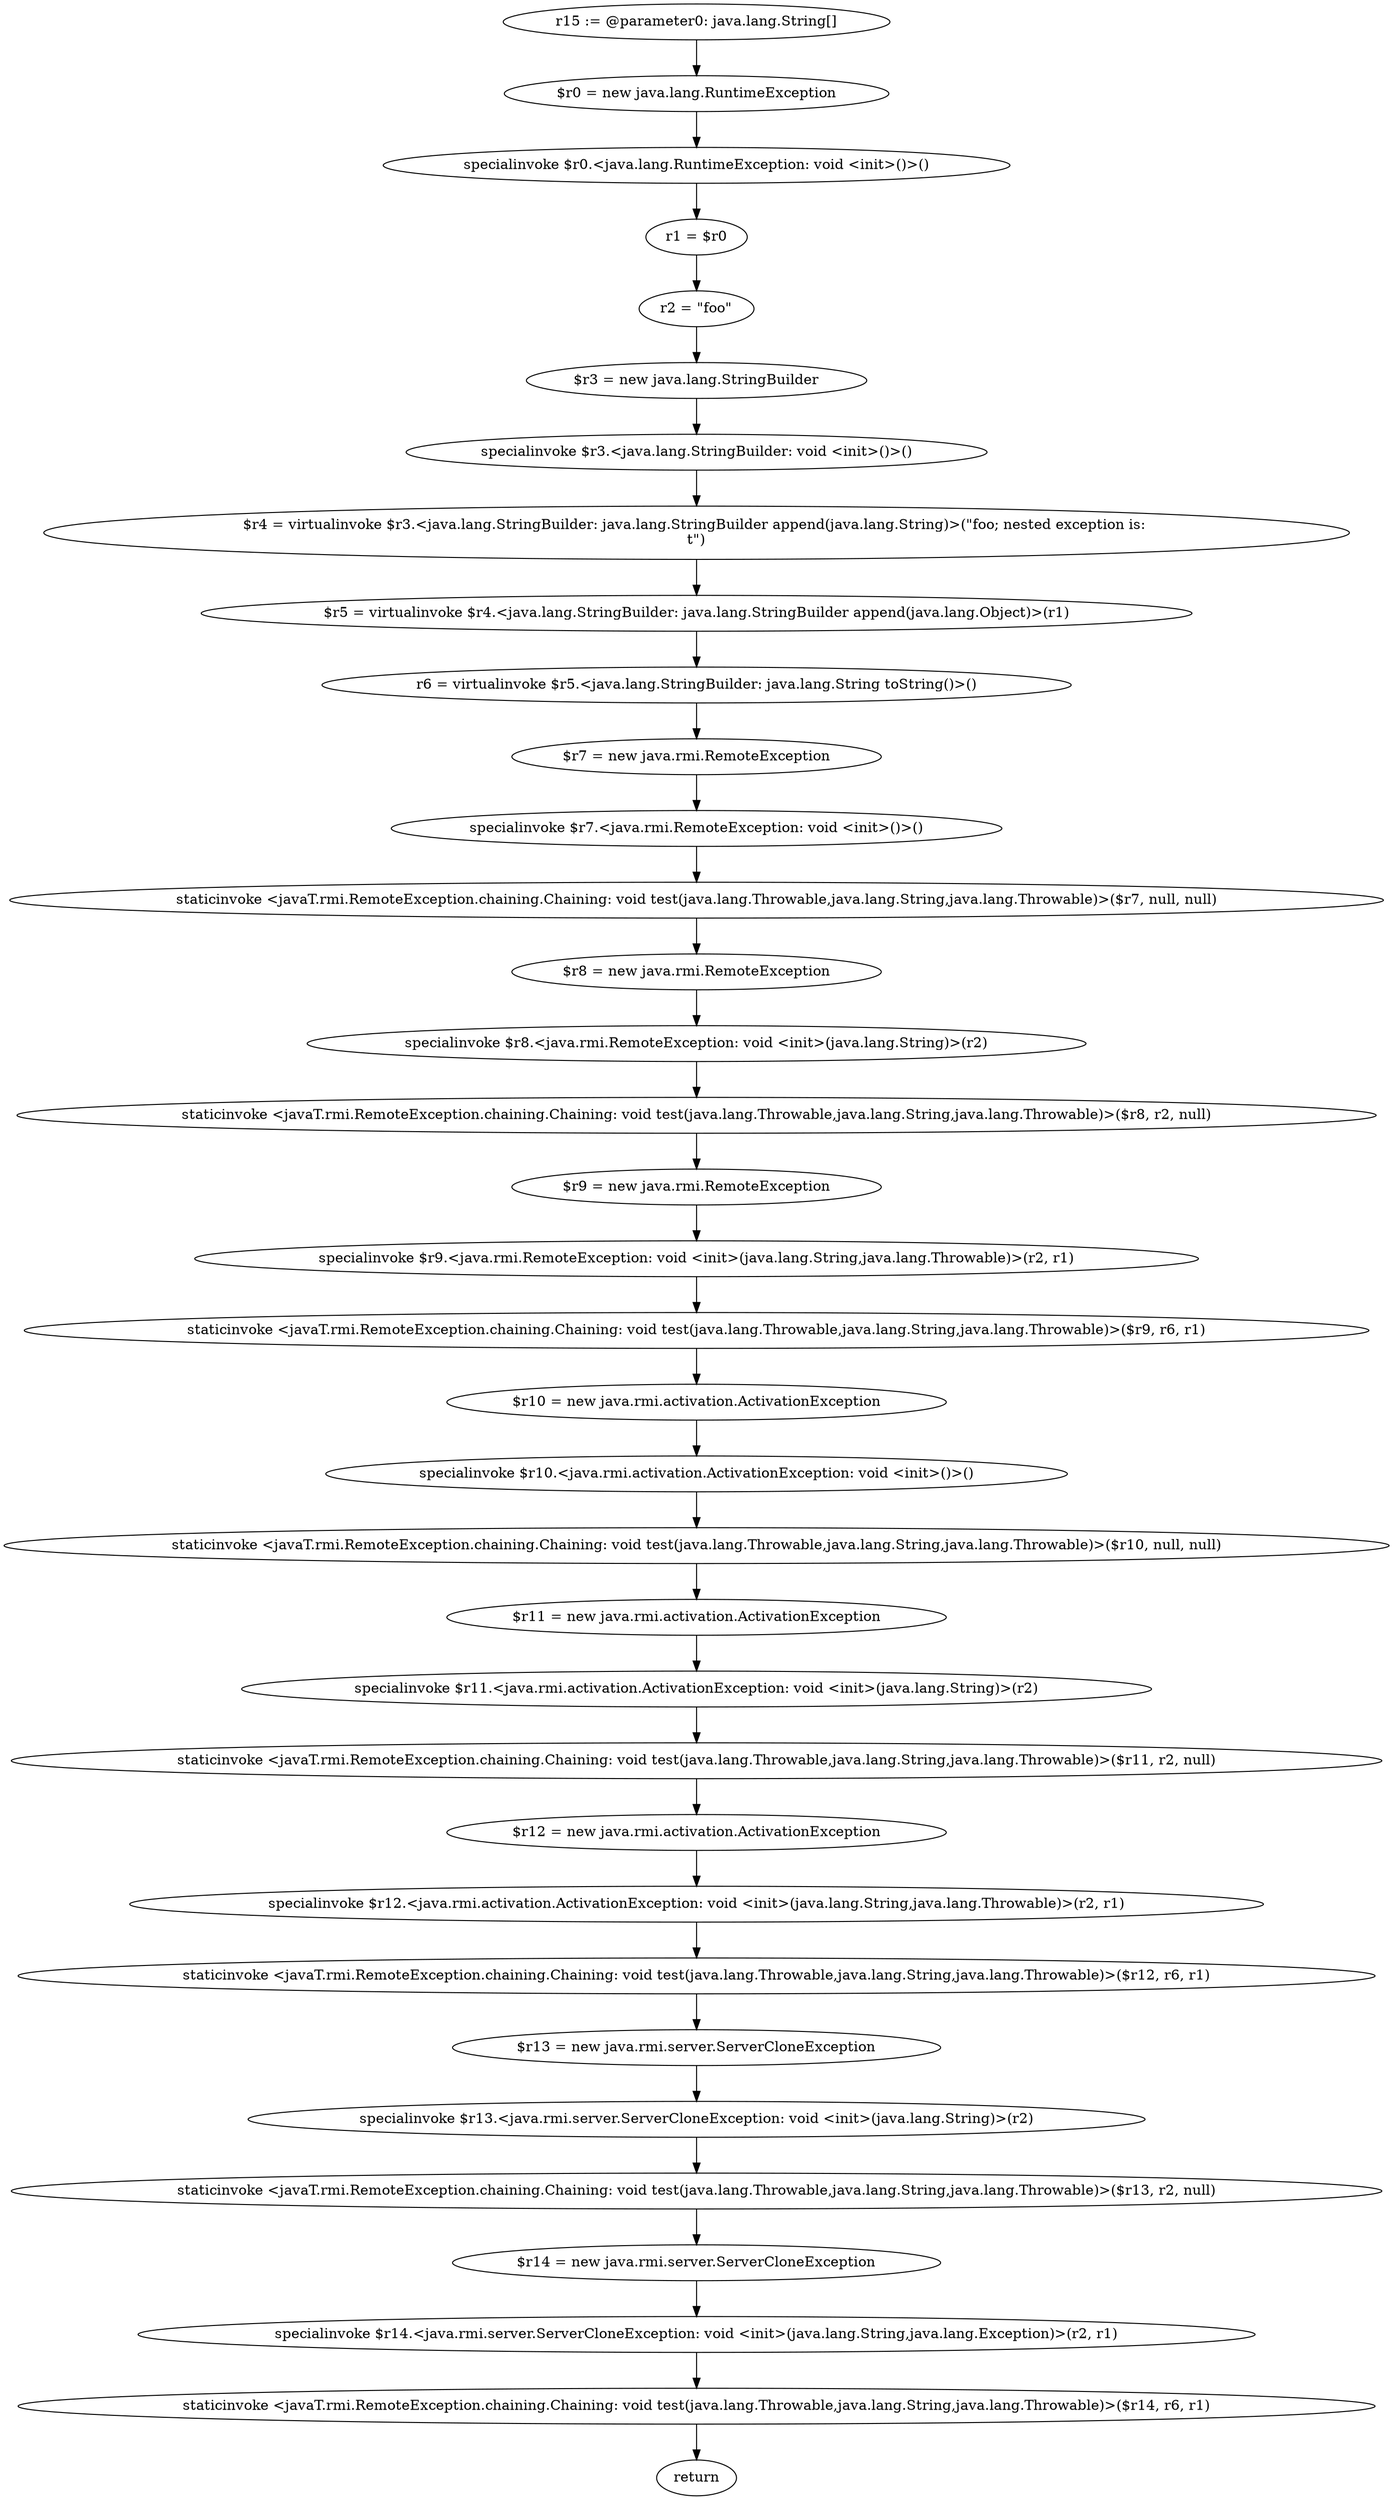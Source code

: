 digraph "unitGraph" {
    "r15 := @parameter0: java.lang.String[]"
    "$r0 = new java.lang.RuntimeException"
    "specialinvoke $r0.<java.lang.RuntimeException: void <init>()>()"
    "r1 = $r0"
    "r2 = \"foo\""
    "$r3 = new java.lang.StringBuilder"
    "specialinvoke $r3.<java.lang.StringBuilder: void <init>()>()"
    "$r4 = virtualinvoke $r3.<java.lang.StringBuilder: java.lang.StringBuilder append(java.lang.String)>(\"foo; nested exception is: \n\t\")"
    "$r5 = virtualinvoke $r4.<java.lang.StringBuilder: java.lang.StringBuilder append(java.lang.Object)>(r1)"
    "r6 = virtualinvoke $r5.<java.lang.StringBuilder: java.lang.String toString()>()"
    "$r7 = new java.rmi.RemoteException"
    "specialinvoke $r7.<java.rmi.RemoteException: void <init>()>()"
    "staticinvoke <javaT.rmi.RemoteException.chaining.Chaining: void test(java.lang.Throwable,java.lang.String,java.lang.Throwable)>($r7, null, null)"
    "$r8 = new java.rmi.RemoteException"
    "specialinvoke $r8.<java.rmi.RemoteException: void <init>(java.lang.String)>(r2)"
    "staticinvoke <javaT.rmi.RemoteException.chaining.Chaining: void test(java.lang.Throwable,java.lang.String,java.lang.Throwable)>($r8, r2, null)"
    "$r9 = new java.rmi.RemoteException"
    "specialinvoke $r9.<java.rmi.RemoteException: void <init>(java.lang.String,java.lang.Throwable)>(r2, r1)"
    "staticinvoke <javaT.rmi.RemoteException.chaining.Chaining: void test(java.lang.Throwable,java.lang.String,java.lang.Throwable)>($r9, r6, r1)"
    "$r10 = new java.rmi.activation.ActivationException"
    "specialinvoke $r10.<java.rmi.activation.ActivationException: void <init>()>()"
    "staticinvoke <javaT.rmi.RemoteException.chaining.Chaining: void test(java.lang.Throwable,java.lang.String,java.lang.Throwable)>($r10, null, null)"
    "$r11 = new java.rmi.activation.ActivationException"
    "specialinvoke $r11.<java.rmi.activation.ActivationException: void <init>(java.lang.String)>(r2)"
    "staticinvoke <javaT.rmi.RemoteException.chaining.Chaining: void test(java.lang.Throwable,java.lang.String,java.lang.Throwable)>($r11, r2, null)"
    "$r12 = new java.rmi.activation.ActivationException"
    "specialinvoke $r12.<java.rmi.activation.ActivationException: void <init>(java.lang.String,java.lang.Throwable)>(r2, r1)"
    "staticinvoke <javaT.rmi.RemoteException.chaining.Chaining: void test(java.lang.Throwable,java.lang.String,java.lang.Throwable)>($r12, r6, r1)"
    "$r13 = new java.rmi.server.ServerCloneException"
    "specialinvoke $r13.<java.rmi.server.ServerCloneException: void <init>(java.lang.String)>(r2)"
    "staticinvoke <javaT.rmi.RemoteException.chaining.Chaining: void test(java.lang.Throwable,java.lang.String,java.lang.Throwable)>($r13, r2, null)"
    "$r14 = new java.rmi.server.ServerCloneException"
    "specialinvoke $r14.<java.rmi.server.ServerCloneException: void <init>(java.lang.String,java.lang.Exception)>(r2, r1)"
    "staticinvoke <javaT.rmi.RemoteException.chaining.Chaining: void test(java.lang.Throwable,java.lang.String,java.lang.Throwable)>($r14, r6, r1)"
    "return"
    "r15 := @parameter0: java.lang.String[]"->"$r0 = new java.lang.RuntimeException";
    "$r0 = new java.lang.RuntimeException"->"specialinvoke $r0.<java.lang.RuntimeException: void <init>()>()";
    "specialinvoke $r0.<java.lang.RuntimeException: void <init>()>()"->"r1 = $r0";
    "r1 = $r0"->"r2 = \"foo\"";
    "r2 = \"foo\""->"$r3 = new java.lang.StringBuilder";
    "$r3 = new java.lang.StringBuilder"->"specialinvoke $r3.<java.lang.StringBuilder: void <init>()>()";
    "specialinvoke $r3.<java.lang.StringBuilder: void <init>()>()"->"$r4 = virtualinvoke $r3.<java.lang.StringBuilder: java.lang.StringBuilder append(java.lang.String)>(\"foo; nested exception is: \n\t\")";
    "$r4 = virtualinvoke $r3.<java.lang.StringBuilder: java.lang.StringBuilder append(java.lang.String)>(\"foo; nested exception is: \n\t\")"->"$r5 = virtualinvoke $r4.<java.lang.StringBuilder: java.lang.StringBuilder append(java.lang.Object)>(r1)";
    "$r5 = virtualinvoke $r4.<java.lang.StringBuilder: java.lang.StringBuilder append(java.lang.Object)>(r1)"->"r6 = virtualinvoke $r5.<java.lang.StringBuilder: java.lang.String toString()>()";
    "r6 = virtualinvoke $r5.<java.lang.StringBuilder: java.lang.String toString()>()"->"$r7 = new java.rmi.RemoteException";
    "$r7 = new java.rmi.RemoteException"->"specialinvoke $r7.<java.rmi.RemoteException: void <init>()>()";
    "specialinvoke $r7.<java.rmi.RemoteException: void <init>()>()"->"staticinvoke <javaT.rmi.RemoteException.chaining.Chaining: void test(java.lang.Throwable,java.lang.String,java.lang.Throwable)>($r7, null, null)";
    "staticinvoke <javaT.rmi.RemoteException.chaining.Chaining: void test(java.lang.Throwable,java.lang.String,java.lang.Throwable)>($r7, null, null)"->"$r8 = new java.rmi.RemoteException";
    "$r8 = new java.rmi.RemoteException"->"specialinvoke $r8.<java.rmi.RemoteException: void <init>(java.lang.String)>(r2)";
    "specialinvoke $r8.<java.rmi.RemoteException: void <init>(java.lang.String)>(r2)"->"staticinvoke <javaT.rmi.RemoteException.chaining.Chaining: void test(java.lang.Throwable,java.lang.String,java.lang.Throwable)>($r8, r2, null)";
    "staticinvoke <javaT.rmi.RemoteException.chaining.Chaining: void test(java.lang.Throwable,java.lang.String,java.lang.Throwable)>($r8, r2, null)"->"$r9 = new java.rmi.RemoteException";
    "$r9 = new java.rmi.RemoteException"->"specialinvoke $r9.<java.rmi.RemoteException: void <init>(java.lang.String,java.lang.Throwable)>(r2, r1)";
    "specialinvoke $r9.<java.rmi.RemoteException: void <init>(java.lang.String,java.lang.Throwable)>(r2, r1)"->"staticinvoke <javaT.rmi.RemoteException.chaining.Chaining: void test(java.lang.Throwable,java.lang.String,java.lang.Throwable)>($r9, r6, r1)";
    "staticinvoke <javaT.rmi.RemoteException.chaining.Chaining: void test(java.lang.Throwable,java.lang.String,java.lang.Throwable)>($r9, r6, r1)"->"$r10 = new java.rmi.activation.ActivationException";
    "$r10 = new java.rmi.activation.ActivationException"->"specialinvoke $r10.<java.rmi.activation.ActivationException: void <init>()>()";
    "specialinvoke $r10.<java.rmi.activation.ActivationException: void <init>()>()"->"staticinvoke <javaT.rmi.RemoteException.chaining.Chaining: void test(java.lang.Throwable,java.lang.String,java.lang.Throwable)>($r10, null, null)";
    "staticinvoke <javaT.rmi.RemoteException.chaining.Chaining: void test(java.lang.Throwable,java.lang.String,java.lang.Throwable)>($r10, null, null)"->"$r11 = new java.rmi.activation.ActivationException";
    "$r11 = new java.rmi.activation.ActivationException"->"specialinvoke $r11.<java.rmi.activation.ActivationException: void <init>(java.lang.String)>(r2)";
    "specialinvoke $r11.<java.rmi.activation.ActivationException: void <init>(java.lang.String)>(r2)"->"staticinvoke <javaT.rmi.RemoteException.chaining.Chaining: void test(java.lang.Throwable,java.lang.String,java.lang.Throwable)>($r11, r2, null)";
    "staticinvoke <javaT.rmi.RemoteException.chaining.Chaining: void test(java.lang.Throwable,java.lang.String,java.lang.Throwable)>($r11, r2, null)"->"$r12 = new java.rmi.activation.ActivationException";
    "$r12 = new java.rmi.activation.ActivationException"->"specialinvoke $r12.<java.rmi.activation.ActivationException: void <init>(java.lang.String,java.lang.Throwable)>(r2, r1)";
    "specialinvoke $r12.<java.rmi.activation.ActivationException: void <init>(java.lang.String,java.lang.Throwable)>(r2, r1)"->"staticinvoke <javaT.rmi.RemoteException.chaining.Chaining: void test(java.lang.Throwable,java.lang.String,java.lang.Throwable)>($r12, r6, r1)";
    "staticinvoke <javaT.rmi.RemoteException.chaining.Chaining: void test(java.lang.Throwable,java.lang.String,java.lang.Throwable)>($r12, r6, r1)"->"$r13 = new java.rmi.server.ServerCloneException";
    "$r13 = new java.rmi.server.ServerCloneException"->"specialinvoke $r13.<java.rmi.server.ServerCloneException: void <init>(java.lang.String)>(r2)";
    "specialinvoke $r13.<java.rmi.server.ServerCloneException: void <init>(java.lang.String)>(r2)"->"staticinvoke <javaT.rmi.RemoteException.chaining.Chaining: void test(java.lang.Throwable,java.lang.String,java.lang.Throwable)>($r13, r2, null)";
    "staticinvoke <javaT.rmi.RemoteException.chaining.Chaining: void test(java.lang.Throwable,java.lang.String,java.lang.Throwable)>($r13, r2, null)"->"$r14 = new java.rmi.server.ServerCloneException";
    "$r14 = new java.rmi.server.ServerCloneException"->"specialinvoke $r14.<java.rmi.server.ServerCloneException: void <init>(java.lang.String,java.lang.Exception)>(r2, r1)";
    "specialinvoke $r14.<java.rmi.server.ServerCloneException: void <init>(java.lang.String,java.lang.Exception)>(r2, r1)"->"staticinvoke <javaT.rmi.RemoteException.chaining.Chaining: void test(java.lang.Throwable,java.lang.String,java.lang.Throwable)>($r14, r6, r1)";
    "staticinvoke <javaT.rmi.RemoteException.chaining.Chaining: void test(java.lang.Throwable,java.lang.String,java.lang.Throwable)>($r14, r6, r1)"->"return";
}
